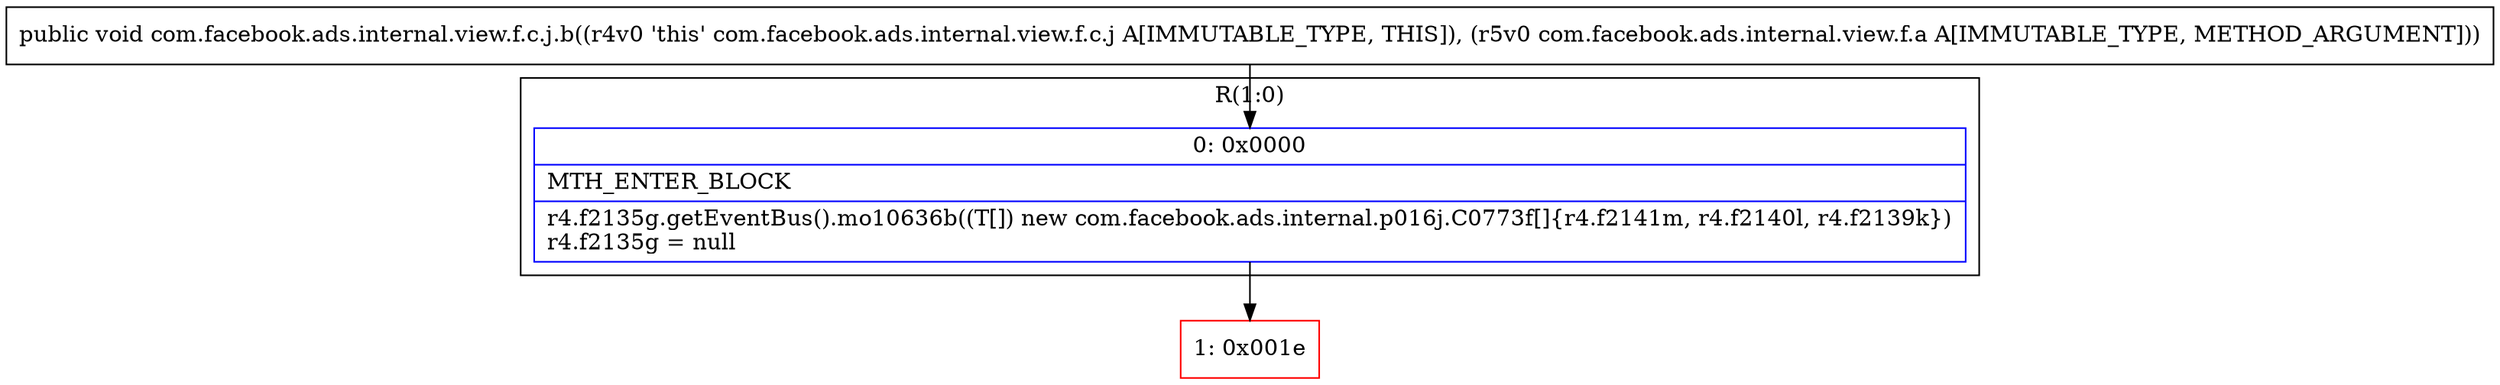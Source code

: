 digraph "CFG forcom.facebook.ads.internal.view.f.c.j.b(Lcom\/facebook\/ads\/internal\/view\/f\/a;)V" {
subgraph cluster_Region_52698171 {
label = "R(1:0)";
node [shape=record,color=blue];
Node_0 [shape=record,label="{0\:\ 0x0000|MTH_ENTER_BLOCK\l|r4.f2135g.getEventBus().mo10636b((T[]) new com.facebook.ads.internal.p016j.C0773f[]\{r4.f2141m, r4.f2140l, r4.f2139k\})\lr4.f2135g = null\l}"];
}
Node_1 [shape=record,color=red,label="{1\:\ 0x001e}"];
MethodNode[shape=record,label="{public void com.facebook.ads.internal.view.f.c.j.b((r4v0 'this' com.facebook.ads.internal.view.f.c.j A[IMMUTABLE_TYPE, THIS]), (r5v0 com.facebook.ads.internal.view.f.a A[IMMUTABLE_TYPE, METHOD_ARGUMENT])) }"];
MethodNode -> Node_0;
Node_0 -> Node_1;
}

